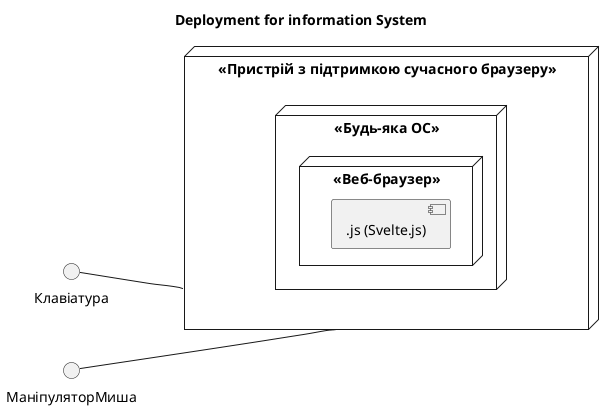 @startuml
title Deployment for information System
left to right direction
node "<<Пристрій з підтримкою сучасного браузеру>>" as dk {
  node "<<Будь-яка ОС>>" {
    node "<<Веб-браузер>>" {
      component [.js (Svelte.js)]
    }
  }
}
interface Клавіатура
interface МаніпуляторМиша
Клавіатура-- dk
МаніпуляторМиша-- dk
@enduml